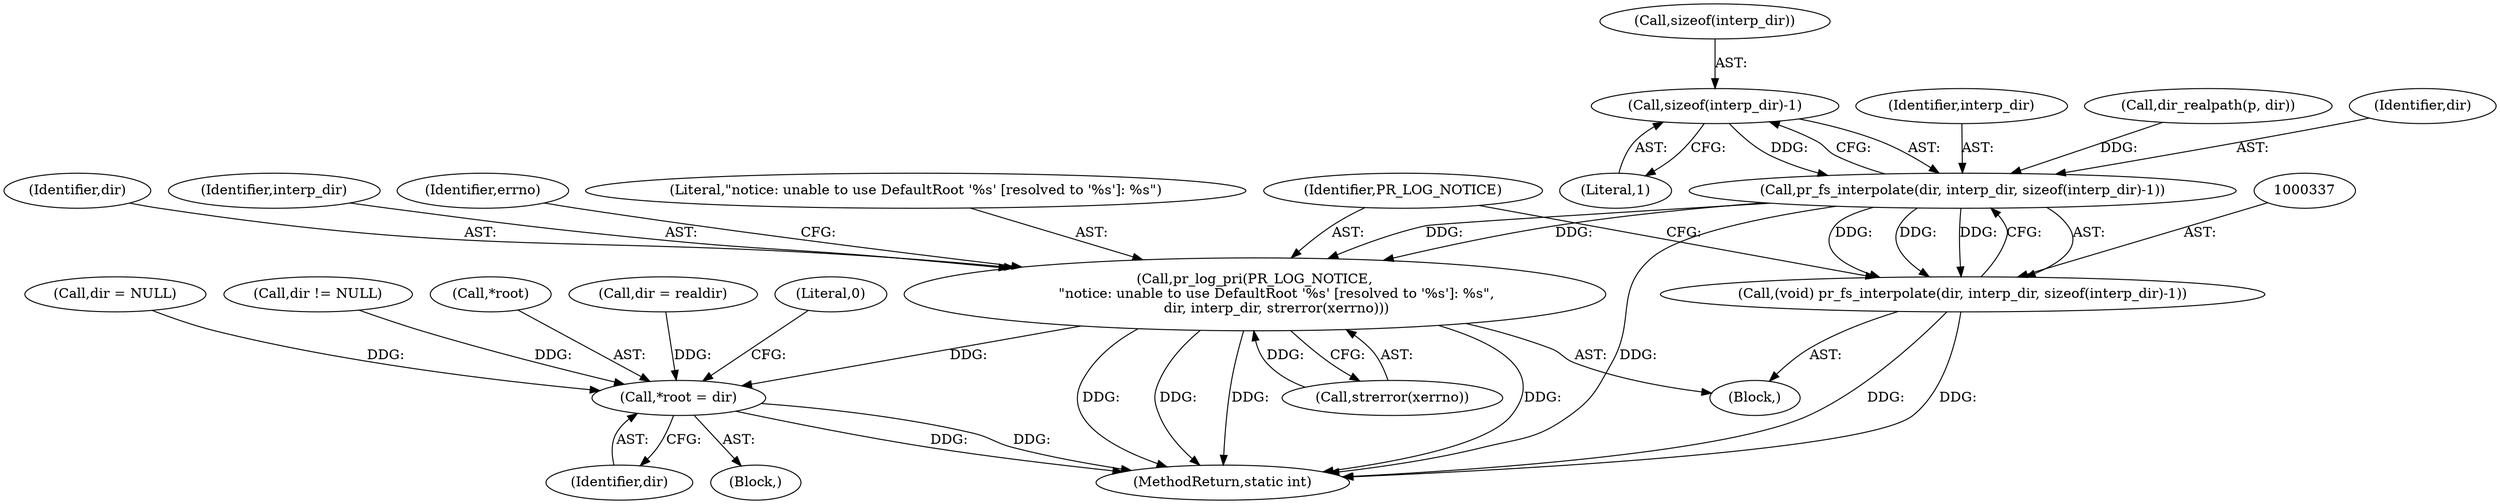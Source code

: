 digraph "0_proftpd_349addc3be4fcdad9bd4ec01ad1ccd916c898ed8@API" {
"1000341" [label="(Call,sizeof(interp_dir)-1)"];
"1000338" [label="(Call,pr_fs_interpolate(dir, interp_dir, sizeof(interp_dir)-1))"];
"1000336" [label="(Call,(void) pr_fs_interpolate(dir, interp_dir, sizeof(interp_dir)-1))"];
"1000345" [label="(Call,pr_log_pri(PR_LOG_NOTICE,\n          \"notice: unable to use DefaultRoot '%s' [resolved to '%s']: %s\",\n          dir, interp_dir, strerror(xerrno)))"];
"1000355" [label="(Call,*root = dir)"];
"1000209" [label="(Call,dir = NULL)"];
"1000361" [label="(MethodReturn,static int)"];
"1000338" [label="(Call,pr_fs_interpolate(dir, interp_dir, sizeof(interp_dir)-1))"];
"1000336" [label="(Call,(void) pr_fs_interpolate(dir, interp_dir, sizeof(interp_dir)-1))"];
"1000348" [label="(Identifier,dir)"];
"1000329" [label="(Block,)"];
"1000342" [label="(Call,sizeof(interp_dir))"];
"1000182" [label="(Call,dir != NULL)"];
"1000110" [label="(Block,)"];
"1000344" [label="(Literal,1)"];
"1000341" [label="(Call,sizeof(interp_dir)-1)"];
"1000345" [label="(Call,pr_log_pri(PR_LOG_NOTICE,\n          \"notice: unable to use DefaultRoot '%s' [resolved to '%s']: %s\",\n          dir, interp_dir, strerror(xerrno)))"];
"1000356" [label="(Call,*root)"];
"1000358" [label="(Identifier,dir)"];
"1000346" [label="(Identifier,PR_LOG_NOTICE)"];
"1000349" [label="(Identifier,interp_dir)"];
"1000350" [label="(Call,strerror(xerrno))"];
"1000340" [label="(Identifier,interp_dir)"];
"1000325" [label="(Call,dir = realdir)"];
"1000360" [label="(Literal,0)"];
"1000355" [label="(Call,*root = dir)"];
"1000353" [label="(Identifier,errno)"];
"1000316" [label="(Call,dir_realpath(p, dir))"];
"1000339" [label="(Identifier,dir)"];
"1000347" [label="(Literal,\"notice: unable to use DefaultRoot '%s' [resolved to '%s']: %s\")"];
"1000341" -> "1000338"  [label="AST: "];
"1000341" -> "1000344"  [label="CFG: "];
"1000342" -> "1000341"  [label="AST: "];
"1000344" -> "1000341"  [label="AST: "];
"1000338" -> "1000341"  [label="CFG: "];
"1000341" -> "1000338"  [label="DDG: "];
"1000338" -> "1000336"  [label="AST: "];
"1000339" -> "1000338"  [label="AST: "];
"1000340" -> "1000338"  [label="AST: "];
"1000336" -> "1000338"  [label="CFG: "];
"1000338" -> "1000361"  [label="DDG: "];
"1000338" -> "1000336"  [label="DDG: "];
"1000338" -> "1000336"  [label="DDG: "];
"1000338" -> "1000336"  [label="DDG: "];
"1000316" -> "1000338"  [label="DDG: "];
"1000338" -> "1000345"  [label="DDG: "];
"1000338" -> "1000345"  [label="DDG: "];
"1000336" -> "1000329"  [label="AST: "];
"1000337" -> "1000336"  [label="AST: "];
"1000346" -> "1000336"  [label="CFG: "];
"1000336" -> "1000361"  [label="DDG: "];
"1000336" -> "1000361"  [label="DDG: "];
"1000345" -> "1000329"  [label="AST: "];
"1000345" -> "1000350"  [label="CFG: "];
"1000346" -> "1000345"  [label="AST: "];
"1000347" -> "1000345"  [label="AST: "];
"1000348" -> "1000345"  [label="AST: "];
"1000349" -> "1000345"  [label="AST: "];
"1000350" -> "1000345"  [label="AST: "];
"1000353" -> "1000345"  [label="CFG: "];
"1000345" -> "1000361"  [label="DDG: "];
"1000345" -> "1000361"  [label="DDG: "];
"1000345" -> "1000361"  [label="DDG: "];
"1000345" -> "1000361"  [label="DDG: "];
"1000350" -> "1000345"  [label="DDG: "];
"1000345" -> "1000355"  [label="DDG: "];
"1000355" -> "1000110"  [label="AST: "];
"1000355" -> "1000358"  [label="CFG: "];
"1000356" -> "1000355"  [label="AST: "];
"1000358" -> "1000355"  [label="AST: "];
"1000360" -> "1000355"  [label="CFG: "];
"1000355" -> "1000361"  [label="DDG: "];
"1000355" -> "1000361"  [label="DDG: "];
"1000325" -> "1000355"  [label="DDG: "];
"1000209" -> "1000355"  [label="DDG: "];
"1000182" -> "1000355"  [label="DDG: "];
}

